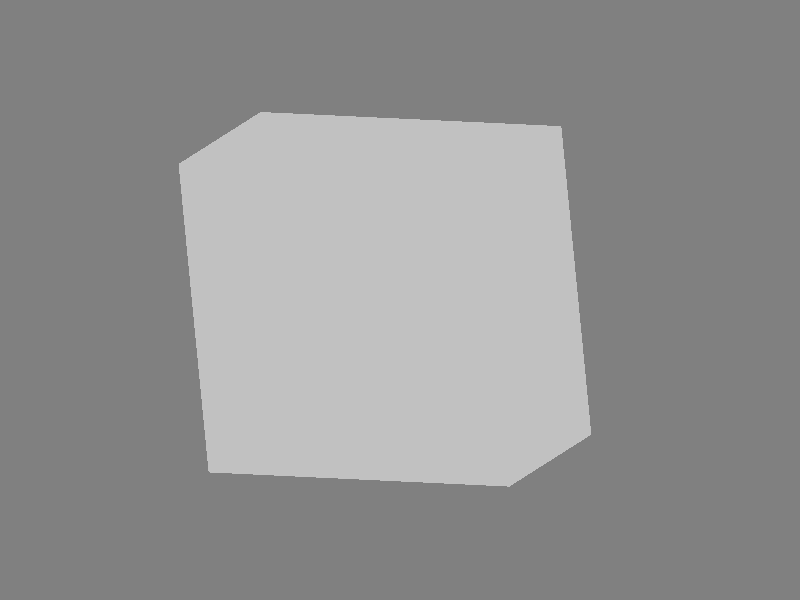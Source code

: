 #include "colors.inc"
#include "shapes.inc"
#include "textures.inc"
#include "glass.inc"

global_settings {
    assumed_gamma 2.2
    max_trace_level 5

    photons {
        count 20000
    }
}

#declare LIGHT_FADING_DIST = 20.0;

background { Gray50 }

light_source {
    < 50,  0, 0> color Gray60
    fade_distance LIGHT_FADING_DIST fade_power 2

    photons {
        reflection off
        refraction on
    }
}

light_source {
    < 40, 20, 20> color Gray60
    fade_distance LIGHT_FADING_DIST fade_power 2

    photons {
        reflection off
        refraction on
    }
}

light_source {
    < 40, -20, 20> color Gray60
    fade_distance LIGHT_FADING_DIST fade_power 2

    photons {
        reflection off
        refraction on
    }
}

light_source {
    < 0, 0, -40> color Gray80
    fade_distance LIGHT_FADING_DIST fade_power 2

    photons {
        reflection off
        refraction on
    }
}

plane {
    y, -30
    pigment { color Gray50 }
    finish { reflection 0.35}
}

//Place the camera
camera {
  orthographic
  sky <0,0,1>
  direction <-1,0,0>   //Don't change this  
  location  <6,2,1.5>  //Change this to move the camera to a different point
  look_at   <0.5,0.5,0.5>    //Change this to aim the camera at a different point
  right <-4/3,0,0>     //Don't change this
  angle 25
}

//Create a box that extends between the 2 specified points

#declare mycube = box {
  <0,0,0>  // one corner position <X1 Y1 Z1>
  <1,1,1>  // other corner position <X2 Y2 Z2>
  
	matrix< 1 , 0, 0,
			  0 , 1, 0,
			  0, -0.1, 1,
			  0 , 0, 0 >

	texture {

		pigment { Gray filter .98 }

		finish {
			phong 1 phong_size 0
			reflection 0.0
		}
	}

	interior {
		ior 1.0
		fade_color Gray
		fade_distance 10
		fade_power 1001
	}		

}

object { 	
	mycube 
}
sphere {
	 	 <0.391340149877,0.454202649554,0.582665288822>,0.05 texture {pigment { color Black } finish { phong 0.8 }} 
	 } 
 
sphere {
	 	 <0.158365036018,0.519385250096,0.339362815814>,0.05 texture {pigment { color Black } finish { phong 0.8 }} 
	 } 
 
sphere {
	 	 <0.867996710197,0.20944462805,0.368249152446>,0.05 texture {pigment { color Black } finish { phong 0.8 }} 
	 } 
 
sphere {
	 	 <0.403326769657,0.815192754857,0.117343650963>,0.05 texture {pigment { color Black } finish { phong 0.8 }} 
	 } 
 
sphere {
	 	 <0.309524910805,0.0851139543583,0.245094971852>,0.05 texture {pigment { color Black } finish { phong 0.8 }} 
	 } 
 
sphere {
	 	 <0.813633976339,0.245751202842,0.514430104686>,0.05 texture {pigment { color Black } finish { phong 0.8 }} 
	 } 
 
sphere {
	 	 <0.516831313265,0.841950515689,0.50076471031>,0.05 texture {pigment { color Black } finish { phong 0.8 }} 
	 } 
 
sphere {
	 	 <0.642976705629,0.377849412646,0.862079807269>,0.05 texture {pigment { color Black } finish { phong 0.8 }} 
	 } 
 
sphere {
	 	 <0.15981770402,0.0521134137549,0.753702943789>,0.05 texture {pigment { color Black } finish { phong 0.8 }} 
	 } 
 
sphere {
	 	 <0.124515475705,0.271859991627,0.476040401696>,0.05 texture {pigment { color Black } finish { phong 0.8 }} 
	 } 
 
sphere {
	 	 <0.150432761179,0.614142258219,0.653719972685>,0.05 texture {pigment { color Black } finish { phong 0.8 }} 
	 } 
 
sphere {
	 	 <0.44896879902,0.492523869403,0.727019540617>,0.05 texture {pigment { color Black } finish { phong 0.8 }} 
	 } 
 
sphere {
	 	 <0.633754559011,0.225856788118,0.732980565154>,0.05 texture {pigment { color Black } finish { phong 0.8 }} 
	 } 
 
sphere {
	 	 <0.592798816714,0.483226170837,0.416486154088>,0.05 texture {pigment { color Black } finish { phong 0.8 }} 
	 } 
 
sphere {
	 	 <0.205740053904,0.327859787317,0.213234071709>,0.05 texture {pigment { color Black } finish { phong 0.8 }} 
	 } 
 
sphere {
	 	 <0.905904217601,0.321864210121,0.501660296255>,0.05 texture {pigment { color Black } finish { phong 0.8 }} 
	 } 
 
sphere {
	 	 <0.56538510895,0.106038993953,0.693856339312>,0.05 texture {pigment { color Black } finish { phong 0.8 }} 
	 } 
 
sphere {
	 	 <0.269547680916,0.481812920789,0.164763066597>,0.05 texture {pigment { color Black } finish { phong 0.8 }} 
	 } 
 
sphere {
	 	 <0.766016003981,0.181367785378,0.534871196753>,0.05 texture {pigment { color Black } finish { phong 0.8 }} 
	 } 
 
sphere {
	 	 <0.555988906139,0.0473255645973,0.551969406827>,0.05 texture {pigment { color Black } finish { phong 0.8 }} 
	 } 
 
sphere {
	 	 <0.583370872406,0.505757892594,0.476457461009>,0.05 texture {pigment { color Black } finish { phong 0.8 }} 
	 } 
 
sphere {
	 	 <0.228037071046,0.0633334836853,0.842626809217>,0.05 texture {pigment { color Black } finish { phong 0.8 }} 
	 } 
 
sphere {
	 	 <0.448984316453,0.182217196033,0.189457578352>,0.05 texture {pigment { color Black } finish { phong 0.8 }} 
	 } 
 
sphere {
	 	 <0.11004923849,0.105571911598,0.812540304028>,0.05 texture {pigment { color Black } finish { phong 0.8 }} 
	 } 
 
sphere {
	 	 <0.580998920973,0.103174873747,0.664922180242>,0.05 texture {pigment { color Black } finish { phong 0.8 }} 
	 } 
 
sphere {
	 	 <0.316469260147,0.590163521617,0.847932132263>,0.05 texture {pigment { color Black } finish { phong 0.8 }} 
	 } 
 
sphere {
	 	 <0.757068755276,0.272494048547,0.717900200249>,0.05 texture {pigment { color Black } finish { phong 0.8 }} 
	 } 
 
sphere {
	 	 <0.702359265821,0.0838885531354,0.190738374979>,0.05 texture {pigment { color Black } finish { phong 0.8 }} 
	 } 
 
sphere {
	 	 <0.145016118237,0.563799974426,0.796848503028>,0.05 texture {pigment { color Black } finish { phong 0.8 }} 
	 } 
 
sphere {
	 	 <0.260887452666,0.171814104044,0.261622745841>,0.05 texture {pigment { color Black } finish { phong 0.8 }} 
	 } 
 
sphere {
	 	 <0.731585473112,0.483371491127,0.400484456411>,0.05 texture {pigment { color Black } finish { phong 0.8 }} 
	 } 
 
sphere {
	 	 <0.514110850249,0.586671807371,0.875795313475>,0.05 texture {pigment { color Black } finish { phong 0.8 }} 
	 } 
 
sphere {
	 	 <0.729789299496,0.44354372022,0.619765258879>,0.05 texture {pigment { color Black } finish { phong 0.8 }} 
	 } 
 
sphere {
	 	 <0.131203815355,0.594786485069,0.436631403601>,0.05 texture {pigment { color Black } finish { phong 0.8 }} 
	 } 
 
sphere {
	 	 <0.870257776271,0.40939151257,0.223344903908>,0.05 texture {pigment { color Black } finish { phong 0.8 }} 
	 } 
 
sphere {
	 	 <0.335082231302,0.103266959845,0.627171965615>,0.05 texture {pigment { color Black } finish { phong 0.8 }} 
	 } 
 
sphere {
	 	 <0.837372074807,0.633207187016,0.709126628068>,0.05 texture {pigment { color Black } finish { phong 0.8 }} 
	 } 
 
sphere {
	 	 <0.133809048008,0.0798828918435,0.654187221217>,0.05 texture {pigment { color Black } finish { phong 0.8 }} 
	 } 
 
sphere {
	 	 <0.639322141637,0.475470559784,0.575956046315>,0.05 texture {pigment { color Black } finish { phong 0.8 }} 
	 } 
 
sphere {
	 	 <0.479685951591,0.519751462869,0.336107000473>,0.05 texture {pigment { color Black } finish { phong 0.8 }} 
	 } 
 
sphere {
	 	 <0.538576698475,0.294521065506,0.852301595601>,0.05 texture {pigment { color Black } finish { phong 0.8 }} 
	 } 
 
sphere {
	 	 <0.811363531542,0.86457112417,0.233543049664>,0.05 texture {pigment { color Black } finish { phong 0.8 }} 
	 } 
 
sphere {
	 	 <0.553672973433,0.645583816681,0.420491140853>,0.05 texture {pigment { color Black } finish { phong 0.8 }} 
	 } 
 
sphere {
	 	 <0.605446409523,0.00849248919109,0.660715416604>,0.05 texture {pigment { color Black } finish { phong 0.8 }} 
	 } 
 
sphere {
	 	 <0.651188598023,0.813454556539,0.798528799072>,0.05 texture {pigment { color Black } finish { phong 0.8 }} 
	 } 
 
sphere {
	 	 <0.132448430294,0.784498632123,0.575503155788>,0.05 texture {pigment { color Black } finish { phong 0.8 }} 
	 } 
 
sphere {
	 	 <0.796156925944,0.502846799109,0.500947317411>,0.05 texture {pigment { color Black } finish { phong 0.8 }} 
	 } 
 
sphere {
	 	 <0.825923198268,0.73774509428,0.128484045926>,0.05 texture {pigment { color Black } finish { phong 0.8 }} 
	 } 
 
sphere {
	 	 <0.599652038326,0.51223103952,0.428288383302>,0.05 texture {pigment { color Black } finish { phong 0.8 }} 
	 } 
 
sphere {
	 	 <0.161895716393,0.508166797797,0.676794656657>,0.05 texture {pigment { color Black } finish { phong 0.8 }} 
	 } 
 
sphere {
	 	 <0.298504328958,0.540626522191,0.522140531736>,0.05 texture {pigment { color Black } finish { phong 0.8 }} 
	 } 
 
sphere {
	 	 <0.524209316312,0.568235677229,0.245057913099>,0.05 texture {pigment { color Black } finish { phong 0.8 }} 
	 } 
 
sphere {
	 	 <0.772623575404,0.156743688319,0.267935586762>,0.05 texture {pigment { color Black } finish { phong 0.8 }} 
	 } 
 
sphere {
	 	 <0.857680614974,0.590675948895,0.430477014756>,0.05 texture {pigment { color Black } finish { phong 0.8 }} 
	 } 
 
sphere {
	 	 <0.363989340635,0.848204292835,0.385936410687>,0.05 texture {pigment { color Black } finish { phong 0.8 }} 
	 } 
 
sphere {
	 	 <0.230066683152,0.159430570144,0.880452965601>,0.05 texture {pigment { color Black } finish { phong 0.8 }} 
	 } 
 
sphere {
	 	 <0.479733301692,0.371677043518,0.179498590929>,0.05 texture {pigment { color Black } finish { phong 0.8 }} 
	 } 
 
sphere {
	 	 <0.647658133199,0.597176488936,0.526987833>,0.05 texture {pigment { color Black } finish { phong 0.8 }} 
	 } 
 
sphere {
	 	 <0.457335728457,0.613453306459,0.716779300034>,0.05 texture {pigment { color Black } finish { phong 0.8 }} 
	 } 
 
sphere {
	 	 <0.391045439849,0.266748389196,0.604436499482>,0.05 texture {pigment { color Black } finish { phong 0.8 }} 
	 } 
 
